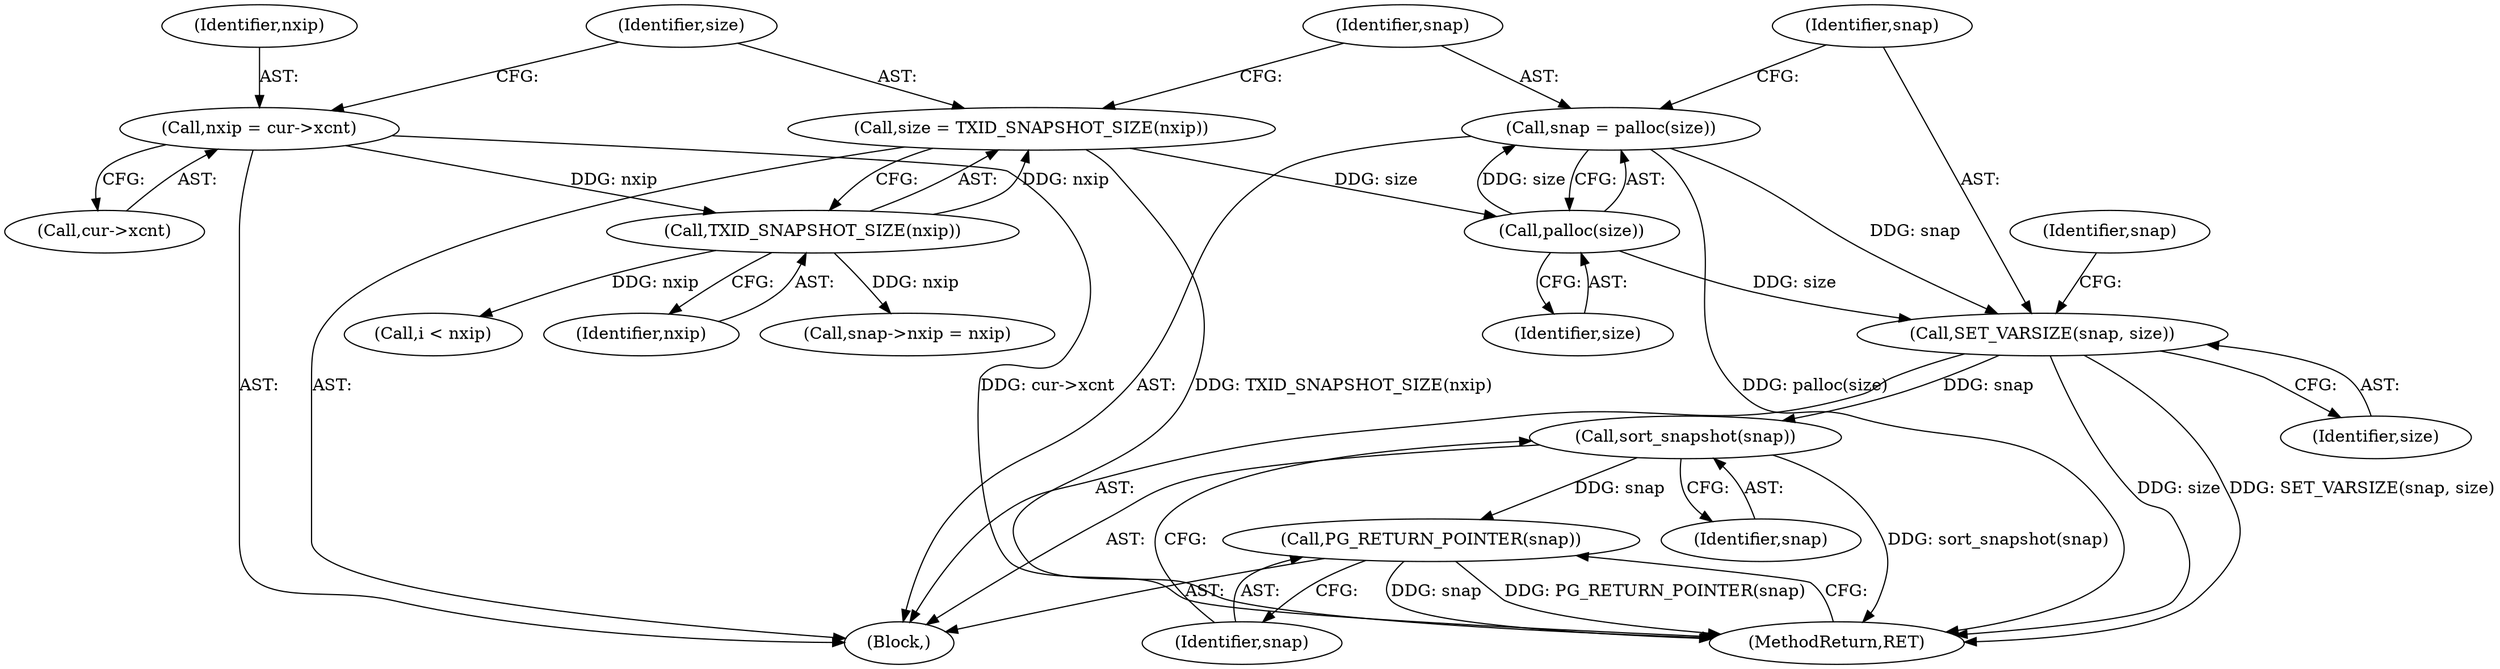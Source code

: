 digraph "0_postgres_31400a673325147e1205326008e32135a78b4d8a_18@pointer" {
"1000197" [label="(Call,sort_snapshot(snap))"];
"1000146" [label="(Call,SET_VARSIZE(snap, size))"];
"1000142" [label="(Call,snap = palloc(size))"];
"1000144" [label="(Call,palloc(size))"];
"1000138" [label="(Call,size = TXID_SNAPSHOT_SIZE(nxip))"];
"1000140" [label="(Call,TXID_SNAPSHOT_SIZE(nxip))"];
"1000133" [label="(Call,nxip = cur->xcnt)"];
"1000199" [label="(Call,PG_RETURN_POINTER(snap))"];
"1000198" [label="(Identifier,snap)"];
"1000178" [label="(Call,i < nxip)"];
"1000146" [label="(Call,SET_VARSIZE(snap, size))"];
"1000138" [label="(Call,size = TXID_SNAPSHOT_SIZE(nxip))"];
"1000139" [label="(Identifier,size)"];
"1000133" [label="(Call,nxip = cur->xcnt)"];
"1000144" [label="(Call,palloc(size))"];
"1000199" [label="(Call,PG_RETURN_POINTER(snap))"];
"1000201" [label="(MethodReturn,RET)"];
"1000142" [label="(Call,snap = palloc(size))"];
"1000197" [label="(Call,sort_snapshot(snap))"];
"1000143" [label="(Identifier,snap)"];
"1000106" [label="(Block,)"];
"1000134" [label="(Identifier,nxip)"];
"1000140" [label="(Call,TXID_SNAPSHOT_SIZE(nxip))"];
"1000151" [label="(Identifier,snap)"];
"1000147" [label="(Identifier,snap)"];
"1000141" [label="(Identifier,nxip)"];
"1000148" [label="(Identifier,size)"];
"1000135" [label="(Call,cur->xcnt)"];
"1000169" [label="(Call,snap->nxip = nxip)"];
"1000200" [label="(Identifier,snap)"];
"1000145" [label="(Identifier,size)"];
"1000197" -> "1000106"  [label="AST: "];
"1000197" -> "1000198"  [label="CFG: "];
"1000198" -> "1000197"  [label="AST: "];
"1000200" -> "1000197"  [label="CFG: "];
"1000197" -> "1000201"  [label="DDG: sort_snapshot(snap)"];
"1000146" -> "1000197"  [label="DDG: snap"];
"1000197" -> "1000199"  [label="DDG: snap"];
"1000146" -> "1000106"  [label="AST: "];
"1000146" -> "1000148"  [label="CFG: "];
"1000147" -> "1000146"  [label="AST: "];
"1000148" -> "1000146"  [label="AST: "];
"1000151" -> "1000146"  [label="CFG: "];
"1000146" -> "1000201"  [label="DDG: size"];
"1000146" -> "1000201"  [label="DDG: SET_VARSIZE(snap, size)"];
"1000142" -> "1000146"  [label="DDG: snap"];
"1000144" -> "1000146"  [label="DDG: size"];
"1000142" -> "1000106"  [label="AST: "];
"1000142" -> "1000144"  [label="CFG: "];
"1000143" -> "1000142"  [label="AST: "];
"1000144" -> "1000142"  [label="AST: "];
"1000147" -> "1000142"  [label="CFG: "];
"1000142" -> "1000201"  [label="DDG: palloc(size)"];
"1000144" -> "1000142"  [label="DDG: size"];
"1000144" -> "1000145"  [label="CFG: "];
"1000145" -> "1000144"  [label="AST: "];
"1000138" -> "1000144"  [label="DDG: size"];
"1000138" -> "1000106"  [label="AST: "];
"1000138" -> "1000140"  [label="CFG: "];
"1000139" -> "1000138"  [label="AST: "];
"1000140" -> "1000138"  [label="AST: "];
"1000143" -> "1000138"  [label="CFG: "];
"1000138" -> "1000201"  [label="DDG: TXID_SNAPSHOT_SIZE(nxip)"];
"1000140" -> "1000138"  [label="DDG: nxip"];
"1000140" -> "1000141"  [label="CFG: "];
"1000141" -> "1000140"  [label="AST: "];
"1000133" -> "1000140"  [label="DDG: nxip"];
"1000140" -> "1000169"  [label="DDG: nxip"];
"1000140" -> "1000178"  [label="DDG: nxip"];
"1000133" -> "1000106"  [label="AST: "];
"1000133" -> "1000135"  [label="CFG: "];
"1000134" -> "1000133"  [label="AST: "];
"1000135" -> "1000133"  [label="AST: "];
"1000139" -> "1000133"  [label="CFG: "];
"1000133" -> "1000201"  [label="DDG: cur->xcnt"];
"1000199" -> "1000106"  [label="AST: "];
"1000199" -> "1000200"  [label="CFG: "];
"1000200" -> "1000199"  [label="AST: "];
"1000201" -> "1000199"  [label="CFG: "];
"1000199" -> "1000201"  [label="DDG: snap"];
"1000199" -> "1000201"  [label="DDG: PG_RETURN_POINTER(snap)"];
}
